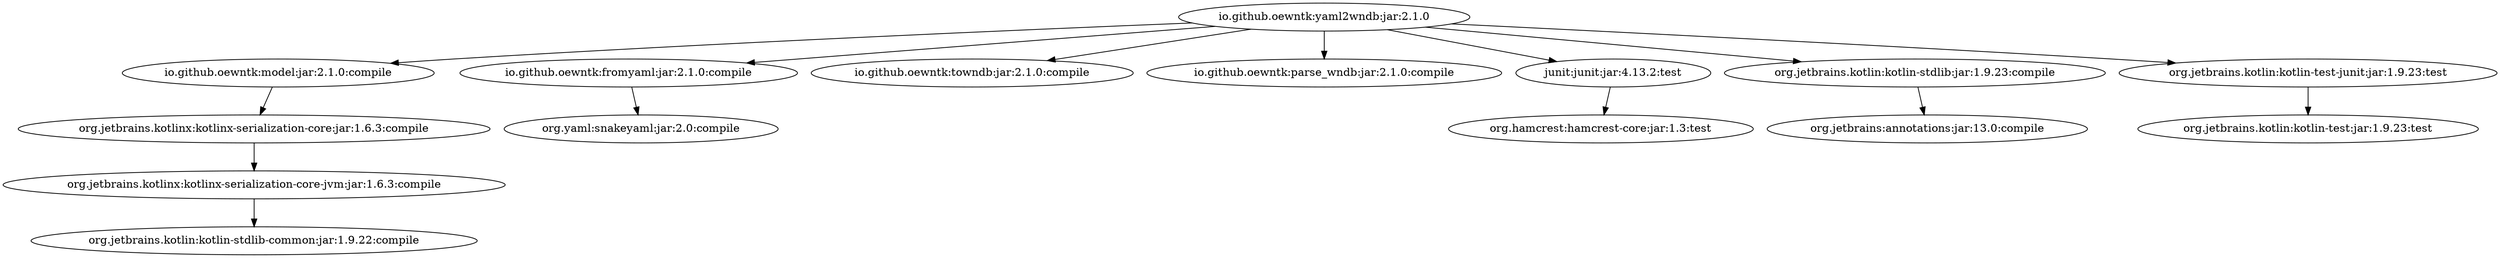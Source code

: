 digraph "io.github.oewntk:yaml2wndb:jar:2.1.0" { 
	"io.github.oewntk:yaml2wndb:jar:2.1.0" -> "io.github.oewntk:model:jar:2.1.0:compile" ; 
	"io.github.oewntk:yaml2wndb:jar:2.1.0" -> "io.github.oewntk:fromyaml:jar:2.1.0:compile" ; 
	"io.github.oewntk:yaml2wndb:jar:2.1.0" -> "io.github.oewntk:towndb:jar:2.1.0:compile" ; 
	"io.github.oewntk:yaml2wndb:jar:2.1.0" -> "io.github.oewntk:parse_wndb:jar:2.1.0:compile" ; 
	"io.github.oewntk:yaml2wndb:jar:2.1.0" -> "junit:junit:jar:4.13.2:test" ; 
	"io.github.oewntk:yaml2wndb:jar:2.1.0" -> "org.jetbrains.kotlin:kotlin-stdlib:jar:1.9.23:compile" ; 
	"io.github.oewntk:yaml2wndb:jar:2.1.0" -> "org.jetbrains.kotlin:kotlin-test-junit:jar:1.9.23:test" ; 
	"io.github.oewntk:model:jar:2.1.0:compile" -> "org.jetbrains.kotlinx:kotlinx-serialization-core:jar:1.6.3:compile" ; 
	"org.jetbrains.kotlinx:kotlinx-serialization-core:jar:1.6.3:compile" -> "org.jetbrains.kotlinx:kotlinx-serialization-core-jvm:jar:1.6.3:compile" ; 
	"org.jetbrains.kotlinx:kotlinx-serialization-core-jvm:jar:1.6.3:compile" -> "org.jetbrains.kotlin:kotlin-stdlib-common:jar:1.9.22:compile" ; 
	"io.github.oewntk:fromyaml:jar:2.1.0:compile" -> "org.yaml:snakeyaml:jar:2.0:compile" ; 
	"junit:junit:jar:4.13.2:test" -> "org.hamcrest:hamcrest-core:jar:1.3:test" ; 
	"org.jetbrains.kotlin:kotlin-stdlib:jar:1.9.23:compile" -> "org.jetbrains:annotations:jar:13.0:compile" ; 
	"org.jetbrains.kotlin:kotlin-test-junit:jar:1.9.23:test" -> "org.jetbrains.kotlin:kotlin-test:jar:1.9.23:test" ; 
 } 